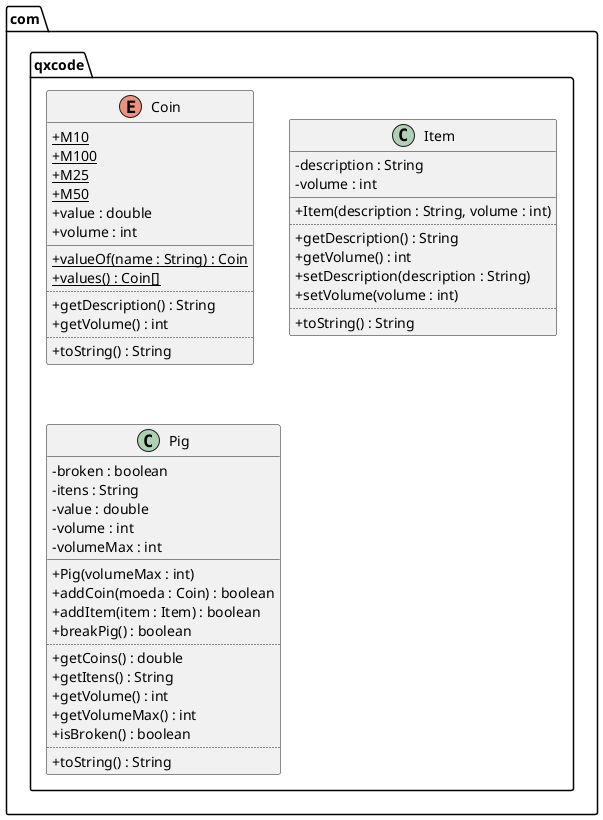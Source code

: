 @startuml
skinparam ClassAttributeIconSize 0
package com.qxcode {
  enum Coin {
    + M10 {static}
    + M100 {static}
    + M25 {static}
    + M50 {static}
    + value : double
    + volume : int
    __
    + valueOf(name : String) : Coin {static}
    + values() : Coin[] {static}
    ..
    + getDescription() : String
    + getVolume() : int
    ..
    + toString() : String
  }
  class Item {
    - description : String
    - volume : int
    __
    + Item(description : String, volume : int)
    ..
    + getDescription() : String
    + getVolume() : int
    + setDescription(description : String)
    + setVolume(volume : int)
    ..
    + toString() : String
  }
  class Pig {
    - broken : boolean
    - itens : String
    - value : double
    - volume : int
    - volumeMax : int
    __
    + Pig(volumeMax : int)
    + addCoin(moeda : Coin) : boolean
    + addItem(item : Item) : boolean
    + breakPig() : boolean
    ..
    + getCoins() : double
    + getItens() : String
    + getVolume() : int
    + getVolumeMax() : int
    + isBroken() : boolean
    ..
    + toString() : String
  }
}
@enduml